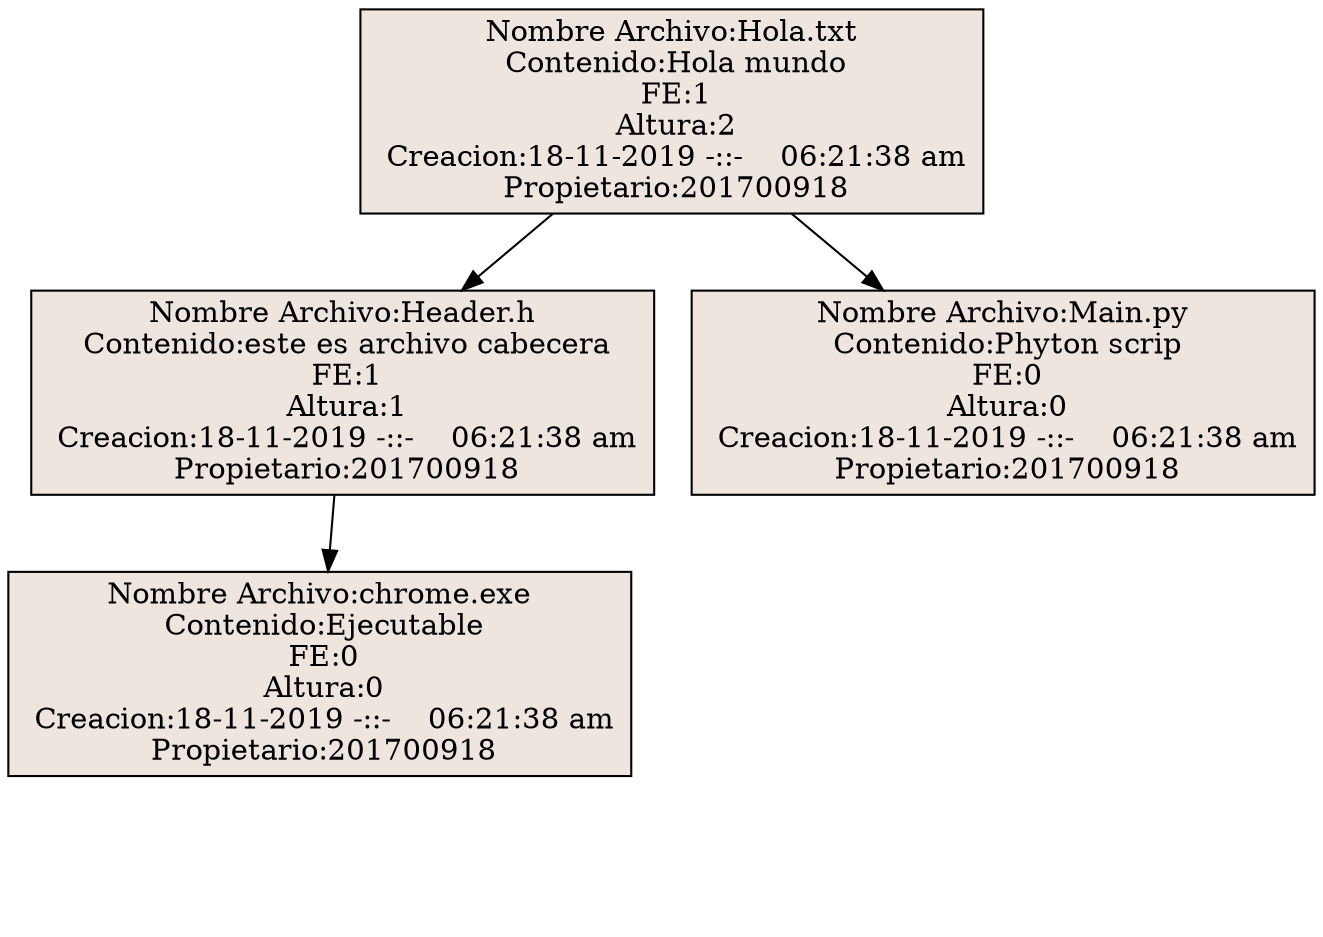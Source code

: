 digraph guia{ 
node [shape = record, style=filled, fillcolor=seashell2];
"Nombre Archivo:Hola.txt
 Contenido:Hola mundo
 FE:1
 Altura:2
 Creacion:18-11-2019 -::-    06:21:38 am
 Propietario:201700918"; 
"Nombre Archivo:Hola.txt
 Contenido:Hola mundo
 FE:1
 Altura:2
 Creacion:18-11-2019 -::-    06:21:38 am
 Propietario:201700918"-> 
"Nombre Archivo:Header.h
 Contenido:este es archivo cabecera
 FE:1
 Altura:1
 Creacion:18-11-2019 -::-    06:21:38 am
 Propietario:201700918"; 
"Nombre Archivo:Header.h
 Contenido:este es archivo cabecera
 FE:1
 Altura:1
 Creacion:18-11-2019 -::-    06:21:38 am
 Propietario:201700918"-> 
"Nombre Archivo:chrome.exe
 Contenido:Ejecutable
 FE:0
 Altura:0
 Creacion:18-11-2019 -::-    06:21:38 am
 Propietario:201700918"; 
null0[label="", style=invis]; 
"Nombre Archivo:chrome.exe
 Contenido:Ejecutable
 FE:0
 Altura:0
 Creacion:18-11-2019 -::-    06:21:38 am
 Propietario:201700918"-> null0[style=invis]; 
null1[label="", style=invis]; 
"Nombre Archivo:chrome.exe
 Contenido:Ejecutable
 FE:0
 Altura:0
 Creacion:18-11-2019 -::-    06:21:38 am
 Propietario:201700918"-> null1[style=invis]; 
null2[label="", style=invis]; 
"Nombre Archivo:Header.h
 Contenido:este es archivo cabecera
 FE:1
 Altura:1
 Creacion:18-11-2019 -::-    06:21:38 am
 Propietario:201700918"-> null2[style=invis]; 
"Nombre Archivo:Hola.txt
 Contenido:Hola mundo
 FE:1
 Altura:2
 Creacion:18-11-2019 -::-    06:21:38 am
 Propietario:201700918"-> 
"Nombre Archivo:Main.py
 Contenido:Phyton scrip
 FE:0
 Altura:0
 Creacion:18-11-2019 -::-    06:21:38 am
 Propietario:201700918"; 
null3[label="", style=invis]; 
"Nombre Archivo:Main.py
 Contenido:Phyton scrip
 FE:0
 Altura:0
 Creacion:18-11-2019 -::-    06:21:38 am
 Propietario:201700918"-> null3[style=invis]; 
null4[label="", style=invis]; 
"Nombre Archivo:Main.py
 Contenido:Phyton scrip
 FE:0
 Altura:0
 Creacion:18-11-2019 -::-    06:21:38 am
 Propietario:201700918"-> null4[style=invis]; 

}